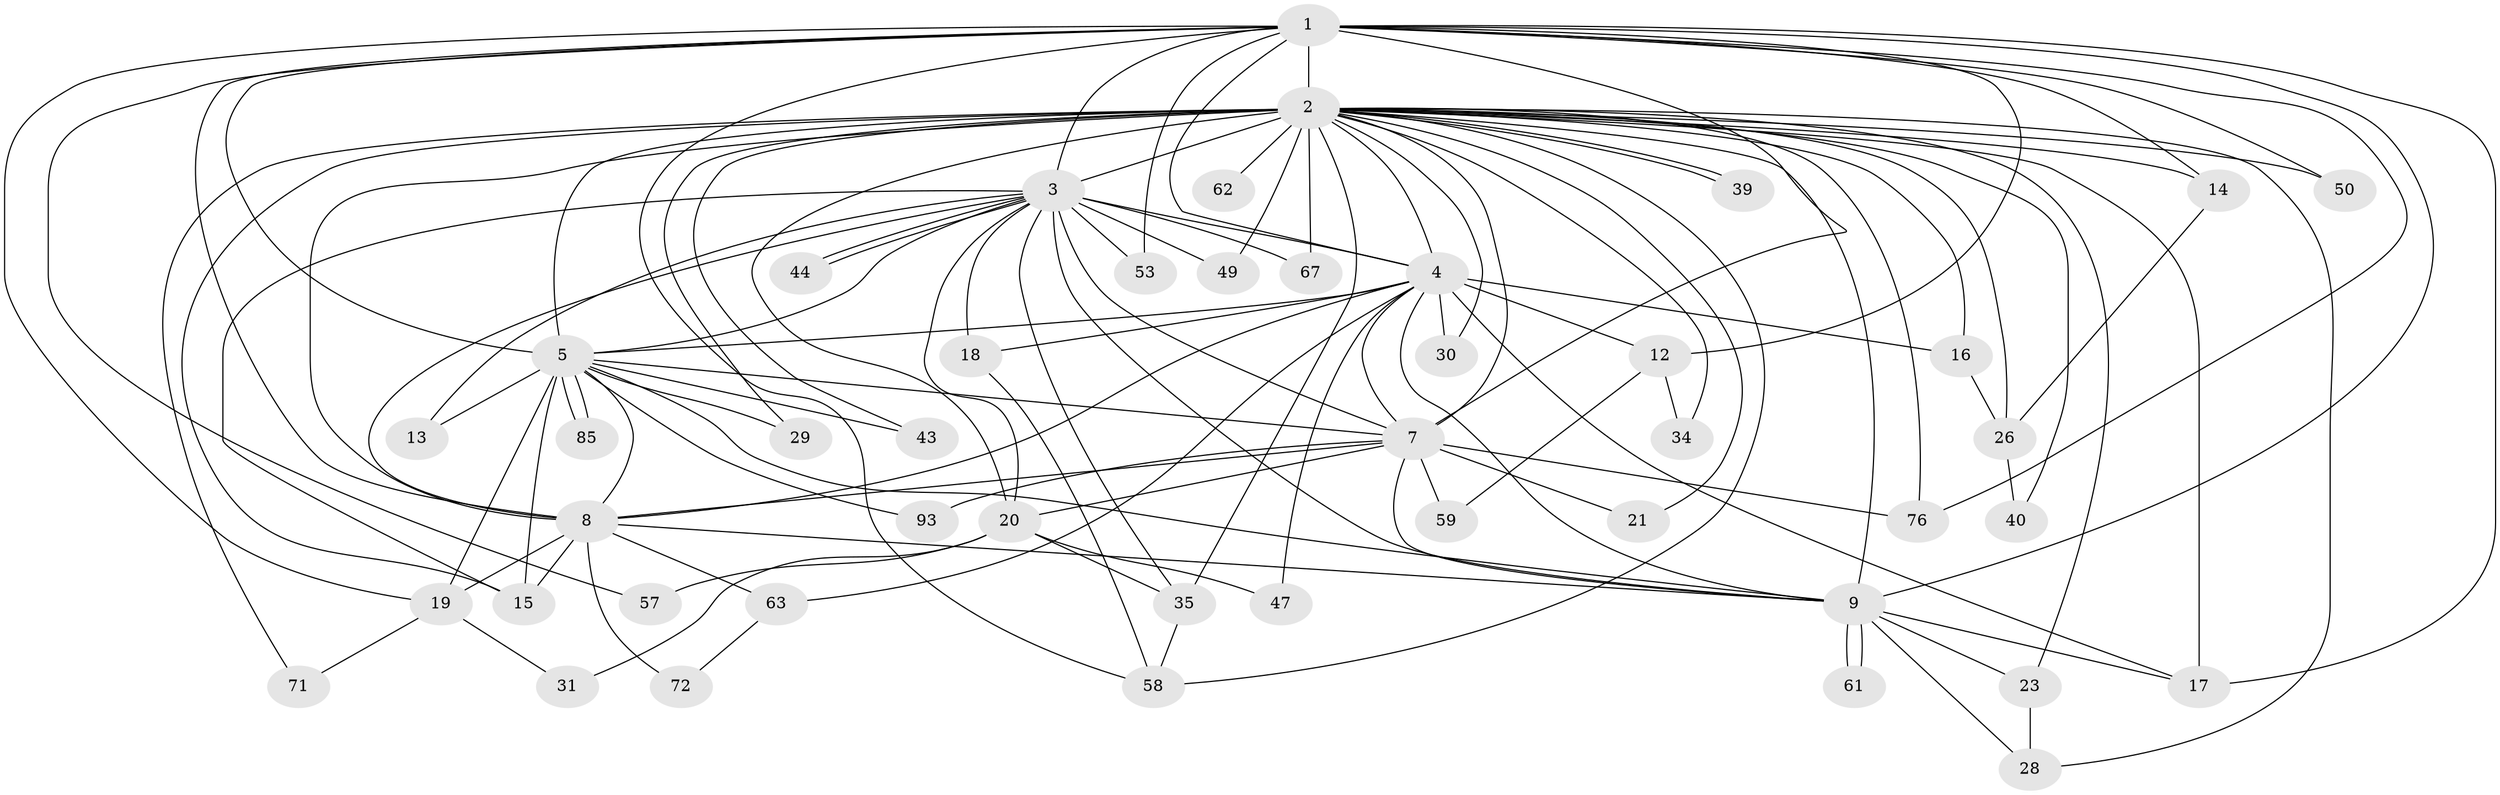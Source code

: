 // original degree distribution, {19: 0.021505376344086023, 28: 0.010752688172043012, 17: 0.021505376344086023, 18: 0.010752688172043012, 21: 0.010752688172043012, 15: 0.010752688172043012, 13: 0.010752688172043012, 24: 0.010752688172043012, 3: 0.23655913978494625, 4: 0.08602150537634409, 2: 0.4838709677419355, 5: 0.07526881720430108, 8: 0.010752688172043012}
// Generated by graph-tools (version 1.1) at 2025/17/03/04/25 18:17:37]
// undirected, 46 vertices, 115 edges
graph export_dot {
graph [start="1"]
  node [color=gray90,style=filled];
  1;
  2 [super="+79+75+69+25+6"];
  3 [super="+60+82+54+48+37+11"];
  4;
  5 [super="+68+22"];
  7 [super="+46+65"];
  8 [super="+24+36"];
  9;
  12;
  13;
  14;
  15 [super="+64"];
  16 [super="+70"];
  17 [super="+73+88"];
  18;
  19;
  20;
  21;
  23;
  26 [super="+52"];
  28;
  29 [super="+74"];
  30;
  31;
  34;
  35 [super="+81+66"];
  39;
  40;
  43 [super="+87"];
  44;
  47;
  49;
  50;
  53;
  57;
  58 [super="+89"];
  59;
  61;
  62;
  63;
  67;
  71;
  72;
  76 [super="+84"];
  85;
  93;
  1 -- 2 [weight=3];
  1 -- 3 [weight=2];
  1 -- 4;
  1 -- 5;
  1 -- 7;
  1 -- 8;
  1 -- 9;
  1 -- 12;
  1 -- 14;
  1 -- 19;
  1 -- 50;
  1 -- 53;
  1 -- 57;
  1 -- 58;
  1 -- 76;
  1 -- 17;
  2 -- 3 [weight=9];
  2 -- 4 [weight=3];
  2 -- 5 [weight=4];
  2 -- 7 [weight=4];
  2 -- 8 [weight=7];
  2 -- 9 [weight=4];
  2 -- 29 [weight=2];
  2 -- 39;
  2 -- 39;
  2 -- 28;
  2 -- 20;
  2 -- 35 [weight=2];
  2 -- 67;
  2 -- 40;
  2 -- 17 [weight=3];
  2 -- 62 [weight=2];
  2 -- 71;
  2 -- 76;
  2 -- 14;
  2 -- 15;
  2 -- 16;
  2 -- 21;
  2 -- 23;
  2 -- 26 [weight=2];
  2 -- 30;
  2 -- 34;
  2 -- 43 [weight=2];
  2 -- 49;
  2 -- 50;
  2 -- 58;
  3 -- 4;
  3 -- 5 [weight=2];
  3 -- 7;
  3 -- 8 [weight=2];
  3 -- 9 [weight=2];
  3 -- 13;
  3 -- 15;
  3 -- 18;
  3 -- 20 [weight=2];
  3 -- 35;
  3 -- 44;
  3 -- 44;
  3 -- 49;
  3 -- 53;
  3 -- 67;
  4 -- 5 [weight=2];
  4 -- 7;
  4 -- 8;
  4 -- 9;
  4 -- 12;
  4 -- 16;
  4 -- 18;
  4 -- 30;
  4 -- 47;
  4 -- 63;
  4 -- 17;
  5 -- 7 [weight=2];
  5 -- 8;
  5 -- 9;
  5 -- 13;
  5 -- 85;
  5 -- 85;
  5 -- 93;
  5 -- 43;
  5 -- 15;
  5 -- 29;
  5 -- 19;
  7 -- 8;
  7 -- 9;
  7 -- 20;
  7 -- 21;
  7 -- 59;
  7 -- 93;
  7 -- 76;
  8 -- 9 [weight=2];
  8 -- 19;
  8 -- 63;
  8 -- 72;
  8 -- 15;
  9 -- 17;
  9 -- 23;
  9 -- 28;
  9 -- 61;
  9 -- 61;
  12 -- 34;
  12 -- 59;
  14 -- 26;
  16 -- 26;
  18 -- 58;
  19 -- 31;
  19 -- 71;
  20 -- 31;
  20 -- 47;
  20 -- 57;
  20 -- 35;
  23 -- 28;
  26 -- 40;
  35 -- 58;
  63 -- 72;
}
